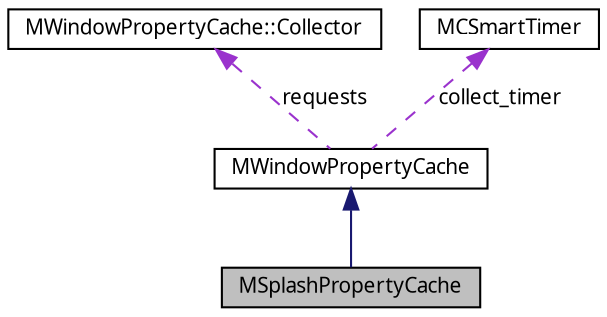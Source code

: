 digraph G
{
  edge [fontname="FreeSans.ttf",fontsize="10",labelfontname="FreeSans.ttf",labelfontsize="10"];
  node [fontname="FreeSans.ttf",fontsize="10",shape=record];
  Node1 [label="MSplashPropertyCache",height=0.2,width=0.4,color="black", fillcolor="grey75", style="filled" fontcolor="black"];
  Node2 -> Node1 [dir=back,color="midnightblue",fontsize="10",style="solid",fontname="FreeSans.ttf"];
  Node2 [label="MWindowPropertyCache",height=0.2,width=0.4,color="black", fillcolor="white", style="filled",URL="$class_m_window_property_cache.html"];
  Node3 -> Node2 [dir=back,color="darkorchid3",fontsize="10",style="dashed",label="requests",fontname="FreeSans.ttf"];
  Node3 [label="MWindowPropertyCache::Collector",height=0.2,width=0.4,color="black", fillcolor="white", style="filled",URL="$class_m_window_property_cache_1_1_collector.html"];
  Node4 -> Node2 [dir=back,color="darkorchid3",fontsize="10",style="dashed",label="collect_timer",fontname="FreeSans.ttf"];
  Node4 [label="MCSmartTimer",height=0.2,width=0.4,color="black", fillcolor="white", style="filled",URL="$class_m_c_smart_timer.html"];
}
